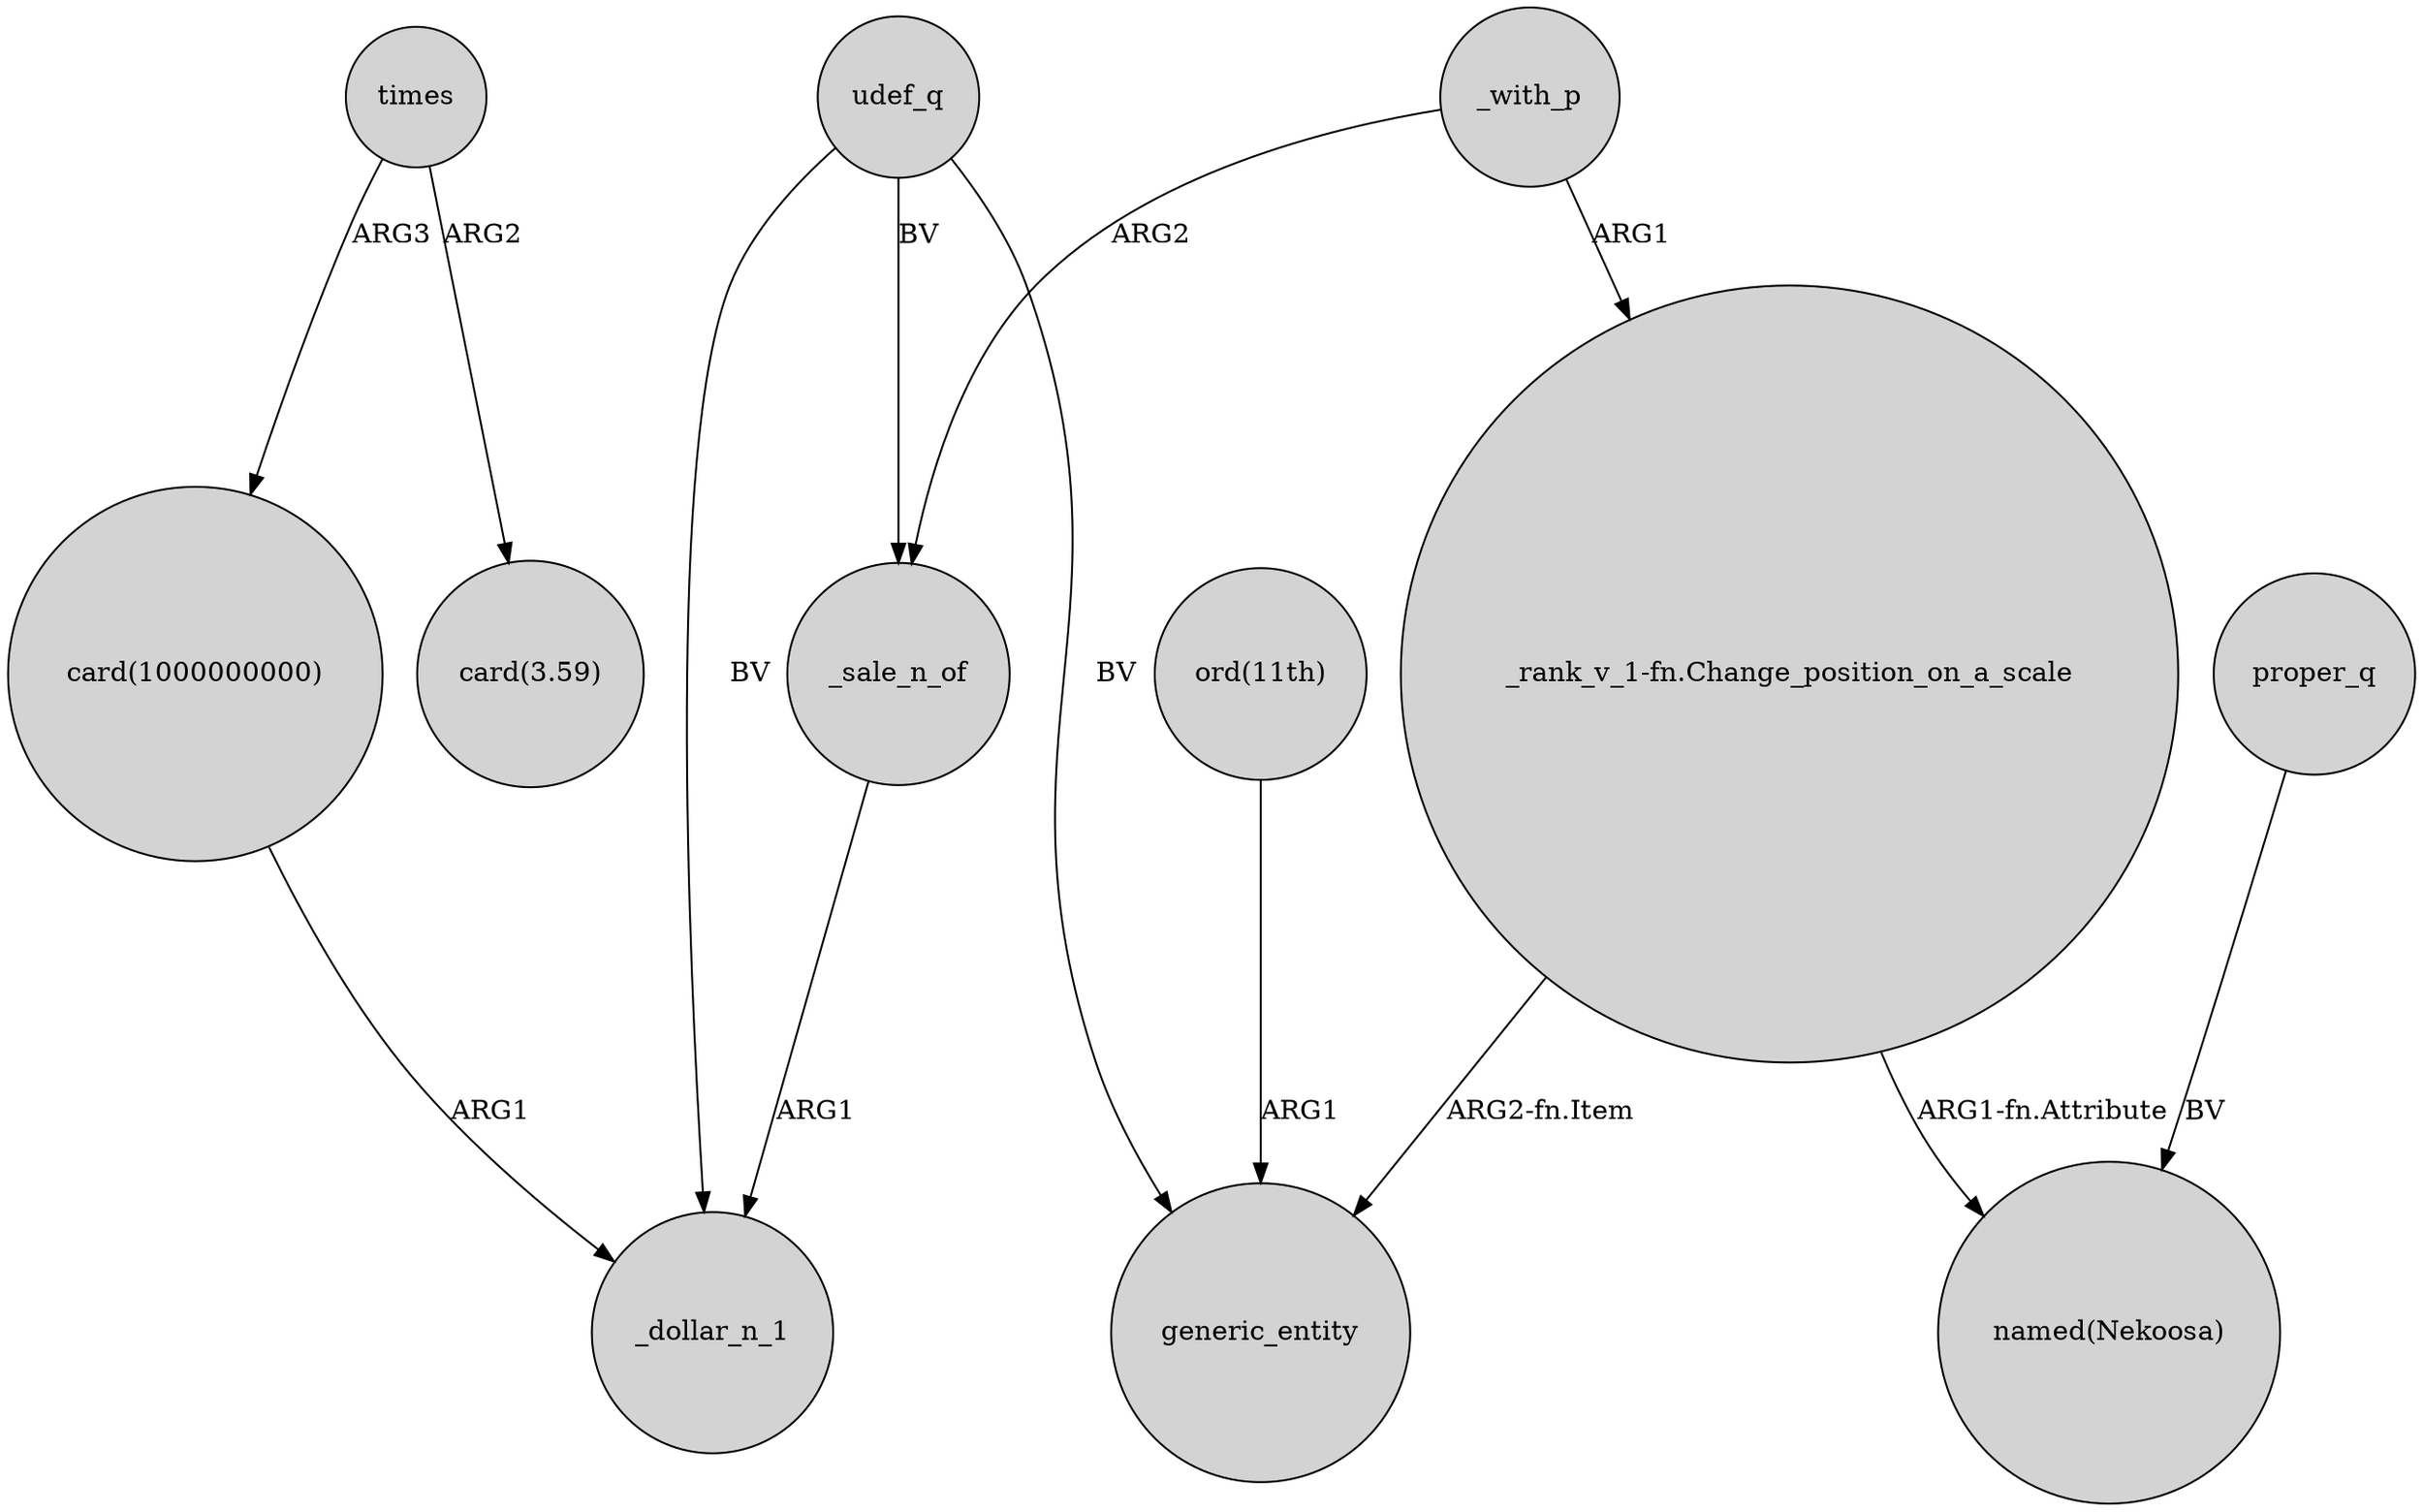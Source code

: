 digraph {
	node [shape=circle style=filled]
	"card(1000000000)" -> _dollar_n_1 [label=ARG1]
	udef_q -> _sale_n_of [label=BV]
	"_rank_v_1-fn.Change_position_on_a_scale" -> generic_entity [label="ARG2-fn.Item"]
	times -> "card(1000000000)" [label=ARG3]
	_with_p -> "_rank_v_1-fn.Change_position_on_a_scale" [label=ARG1]
	udef_q -> _dollar_n_1 [label=BV]
	"ord(11th)" -> generic_entity [label=ARG1]
	udef_q -> generic_entity [label=BV]
	_sale_n_of -> _dollar_n_1 [label=ARG1]
	_with_p -> _sale_n_of [label=ARG2]
	times -> "card(3.59)" [label=ARG2]
	proper_q -> "named(Nekoosa)" [label=BV]
	"_rank_v_1-fn.Change_position_on_a_scale" -> "named(Nekoosa)" [label="ARG1-fn.Attribute"]
}
